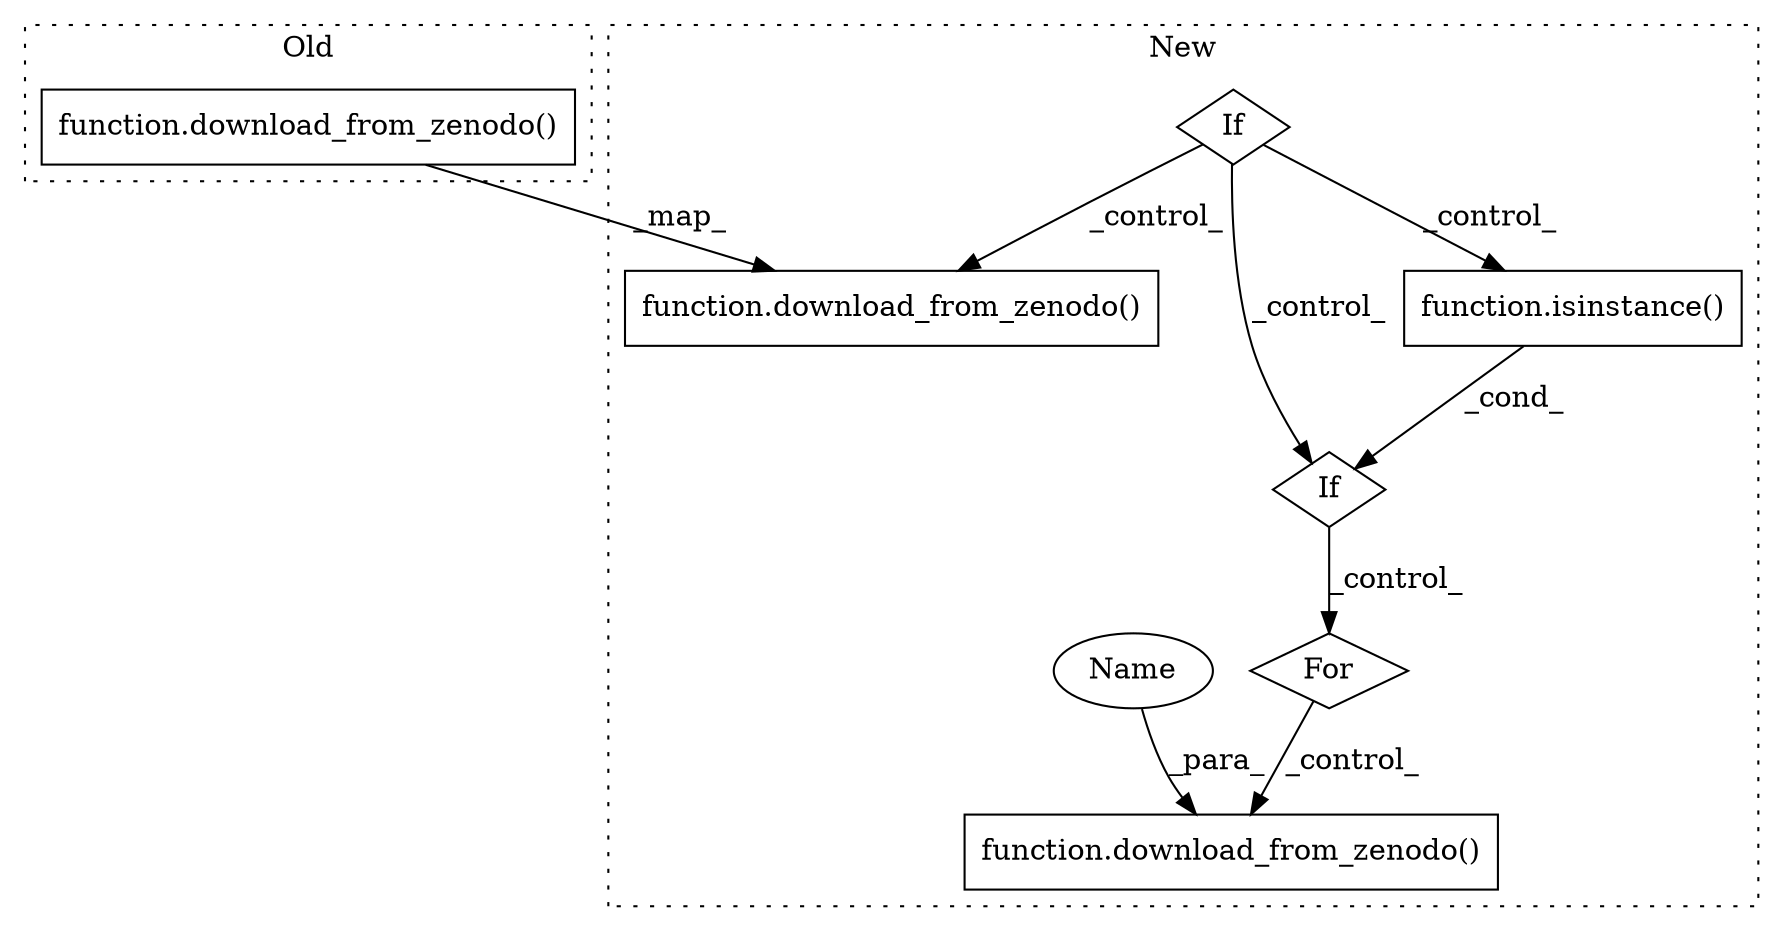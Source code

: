 digraph G {
subgraph cluster0 {
1 [label="function.download_from_zenodo()" a="75" s="12117,12159" l="21,1" shape="box"];
label = "Old";
style="dotted";
}
subgraph cluster1 {
2 [label="function.download_from_zenodo()" a="75" s="12206,12248" l="21,1" shape="box"];
3 [label="If" a="96" s="12164" l="3" shape="diamond"];
4 [label="For" a="107" s="12329,12348" l="4,18" shape="diamond"];
5 [label="If" a="96" s="12289" l="0" shape="diamond"];
6 [label="function.download_from_zenodo()" a="75" s="12366,12403" l="21,1" shape="box"];
7 [label="function.isinstance()" a="75" s="12289,12314" l="11,1" shape="box"];
8 [label="Name" a="87" s="12400" l="3" shape="ellipse"];
label = "New";
style="dotted";
}
1 -> 2 [label="_map_"];
3 -> 5 [label="_control_"];
3 -> 2 [label="_control_"];
3 -> 7 [label="_control_"];
4 -> 6 [label="_control_"];
5 -> 4 [label="_control_"];
7 -> 5 [label="_cond_"];
8 -> 6 [label="_para_"];
}